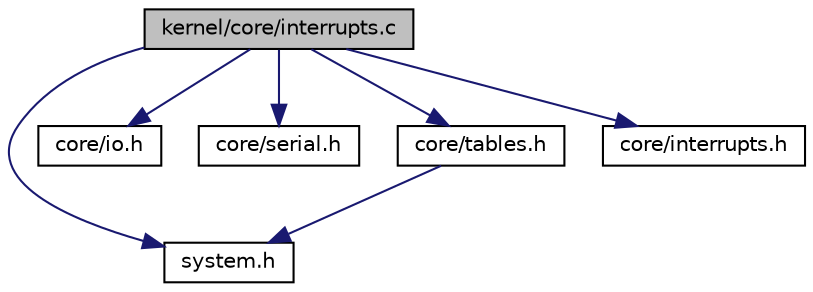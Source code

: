 digraph "kernel/core/interrupts.c"
{
  edge [fontname="Helvetica",fontsize="10",labelfontname="Helvetica",labelfontsize="10"];
  node [fontname="Helvetica",fontsize="10",shape=record];
  Node1 [label="kernel/core/interrupts.c",height=0.2,width=0.4,color="black", fillcolor="grey75", style="filled", fontcolor="black"];
  Node1 -> Node2 [color="midnightblue",fontsize="10",style="solid",fontname="Helvetica"];
  Node2 [label="system.h",height=0.2,width=0.4,color="black", fillcolor="white", style="filled",URL="$system_8h.html"];
  Node1 -> Node3 [color="midnightblue",fontsize="10",style="solid",fontname="Helvetica"];
  Node3 [label="core/io.h",height=0.2,width=0.4,color="black", fillcolor="white", style="filled",URL="$io_8h.html"];
  Node1 -> Node4 [color="midnightblue",fontsize="10",style="solid",fontname="Helvetica"];
  Node4 [label="core/serial.h",height=0.2,width=0.4,color="black", fillcolor="white", style="filled",URL="$serial_8h.html"];
  Node1 -> Node5 [color="midnightblue",fontsize="10",style="solid",fontname="Helvetica"];
  Node5 [label="core/tables.h",height=0.2,width=0.4,color="black", fillcolor="white", style="filled",URL="$tables_8h.html"];
  Node5 -> Node2 [color="midnightblue",fontsize="10",style="solid",fontname="Helvetica"];
  Node1 -> Node6 [color="midnightblue",fontsize="10",style="solid",fontname="Helvetica"];
  Node6 [label="core/interrupts.h",height=0.2,width=0.4,color="black", fillcolor="white", style="filled",URL="$interrupts_8h.html"];
}
